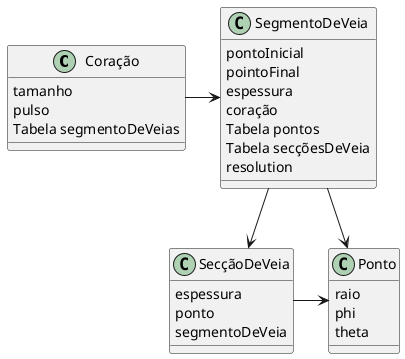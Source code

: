 @startuml "diagramaDeClasses"

class Coração{
    tamanho
    pulso
    Tabela segmentoDeVeias 
}

class Ponto{
    raio
    phi
    theta
}

class SegmentoDeVeia{
    pontoInicial
    pointoFinal
    espessura
    coração
    Tabela pontos
    Tabela secçõesDeVeia
    resolution
}

class SecçãoDeVeia{
    espessura
    ponto
    segmentoDeVeia
}

Coração -right-> SegmentoDeVeia
SegmentoDeVeia -down-> Ponto
SegmentoDeVeia -down-> SecçãoDeVeia
SecçãoDeVeia -right-> Ponto

@enduml